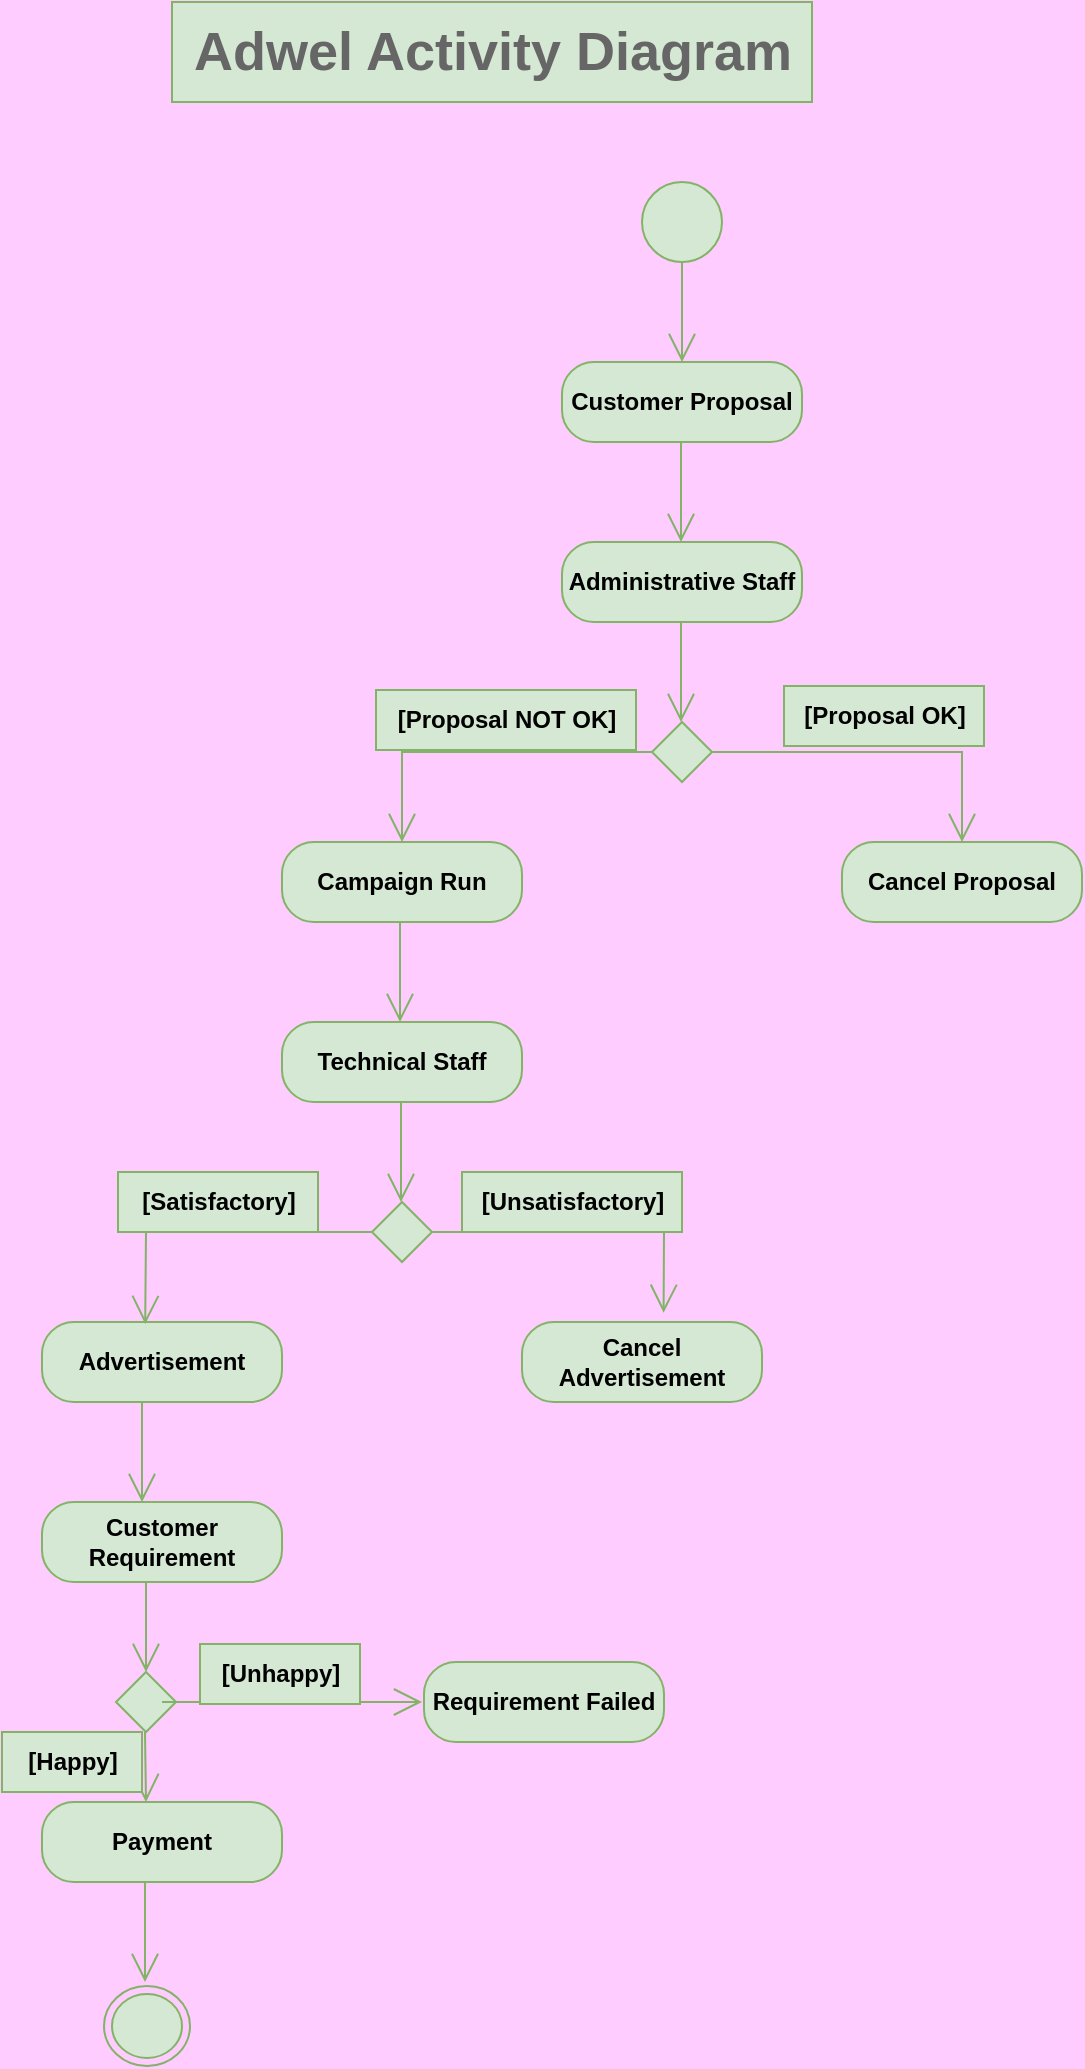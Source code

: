 <mxfile version="20.4.1" type="device"><diagram id="HQSc9ujQ2tiq-npmNfbW" name="Page-1"><mxGraphModel dx="1422" dy="794" grid="1" gridSize="10" guides="1" tooltips="1" connect="1" arrows="1" fold="1" page="1" pageScale="1" pageWidth="850" pageHeight="1100" background="#FFCCFF" math="0" shadow="0"><root><mxCell id="0"/><mxCell id="1" parent="0"/><mxCell id="vAbaeJ3ZK46picZxMhTp-1" value="" style="ellipse;whiteSpace=wrap;html=1;aspect=fixed;fillColor=#d5e8d4;strokeColor=#82b366;" parent="1" vertex="1"><mxGeometry x="500" y="100" width="40" height="40" as="geometry"/></mxCell><mxCell id="vAbaeJ3ZK46picZxMhTp-3" value="Customer Proposal" style="rounded=1;whiteSpace=wrap;html=1;arcSize=40;fillColor=#d5e8d4;strokeColor=#82b366;fontStyle=1;fontSize=12;" parent="1" vertex="1"><mxGeometry x="460" y="190" width="120" height="40" as="geometry"/></mxCell><mxCell id="vAbaeJ3ZK46picZxMhTp-8" value="Administrative Staff" style="rounded=1;whiteSpace=wrap;html=1;arcSize=40;fillColor=#d5e8d4;strokeColor=#82b366;fontStyle=1;fontSize=12;" parent="1" vertex="1"><mxGeometry x="460" y="280" width="120" height="40" as="geometry"/></mxCell><mxCell id="vAbaeJ3ZK46picZxMhTp-9" value="Cancel Proposal" style="rounded=1;whiteSpace=wrap;html=1;arcSize=40;fillColor=#d5e8d4;strokeColor=#82b366;fontStyle=1;fontSize=12;" parent="1" vertex="1"><mxGeometry x="600" y="430" width="120" height="40" as="geometry"/></mxCell><mxCell id="vAbaeJ3ZK46picZxMhTp-10" value="Campaign Run" style="rounded=1;whiteSpace=wrap;html=1;arcSize=40;fillColor=#d5e8d4;strokeColor=#82b366;fontStyle=1;fontSize=12;" parent="1" vertex="1"><mxGeometry x="320" y="430" width="120" height="40" as="geometry"/></mxCell><mxCell id="vAbaeJ3ZK46picZxMhTp-11" value="Technical Staff" style="rounded=1;whiteSpace=wrap;html=1;arcSize=40;fillColor=#d5e8d4;strokeColor=#82b366;fontStyle=1;fontSize=12;" parent="1" vertex="1"><mxGeometry x="320" y="520" width="120" height="40" as="geometry"/></mxCell><mxCell id="vAbaeJ3ZK46picZxMhTp-12" value="Advertisement" style="rounded=1;whiteSpace=wrap;html=1;arcSize=40;fillColor=#d5e8d4;strokeColor=#82b366;fontStyle=1;fontSize=12;" parent="1" vertex="1"><mxGeometry x="200" y="670" width="120" height="40" as="geometry"/></mxCell><mxCell id="vAbaeJ3ZK46picZxMhTp-13" value="" style="rhombus;whiteSpace=wrap;html=1;fillColor=#d5e8d4;strokeColor=#82b366;" parent="1" vertex="1"><mxGeometry x="505" y="370" width="30" height="30" as="geometry"/></mxCell><mxCell id="vAbaeJ3ZK46picZxMhTp-14" value="" style="rhombus;whiteSpace=wrap;html=1;fillColor=#d5e8d4;strokeColor=#82b366;" parent="1" vertex="1"><mxGeometry x="365" y="610" width="30" height="30" as="geometry"/></mxCell><mxCell id="vAbaeJ3ZK46picZxMhTp-15" value="Cancel Advertisement" style="rounded=1;whiteSpace=wrap;html=1;arcSize=40;fillColor=#d5e8d4;strokeColor=#82b366;fontStyle=1;fontSize=12;" parent="1" vertex="1"><mxGeometry x="440" y="670" width="120" height="40" as="geometry"/></mxCell><mxCell id="vAbaeJ3ZK46picZxMhTp-16" value="Customer Requirement" style="rounded=1;whiteSpace=wrap;html=1;arcSize=40;fillColor=#d5e8d4;strokeColor=#82b366;fontStyle=1;fontSize=12;" parent="1" vertex="1"><mxGeometry x="200" y="760" width="120" height="40" as="geometry"/></mxCell><mxCell id="vAbaeJ3ZK46picZxMhTp-17" value="Payment" style="rounded=1;whiteSpace=wrap;html=1;arcSize=40;fillColor=#d5e8d4;strokeColor=#82b366;fontStyle=1;fontSize=12;" parent="1" vertex="1"><mxGeometry x="200" y="910" width="120" height="40" as="geometry"/></mxCell><mxCell id="vAbaeJ3ZK46picZxMhTp-18" value="Requirement Failed" style="rounded=1;whiteSpace=wrap;html=1;arcSize=40;fillColor=#d5e8d4;strokeColor=#82b366;fontStyle=1;fontSize=12;" parent="1" vertex="1"><mxGeometry x="391" y="840" width="120" height="40" as="geometry"/></mxCell><mxCell id="vAbaeJ3ZK46picZxMhTp-20" value="" style="rhombus;whiteSpace=wrap;html=1;fillColor=#d5e8d4;strokeColor=#82b366;" parent="1" vertex="1"><mxGeometry x="237" y="845" width="30" height="30" as="geometry"/></mxCell><mxCell id="vAbaeJ3ZK46picZxMhTp-22" value="" style="endArrow=open;endFill=1;endSize=12;html=1;rounded=0;entryX=0.5;entryY=0;entryDx=0;entryDy=0;labelBackgroundColor=#FCE7CD;strokeColor=#82b366;fillColor=#d5e8d4;" parent="1" target="vAbaeJ3ZK46picZxMhTp-3" edge="1"><mxGeometry width="160" relative="1" as="geometry"><mxPoint x="520" y="140" as="sourcePoint"/><mxPoint x="680" y="140" as="targetPoint"/></mxGeometry></mxCell><mxCell id="vAbaeJ3ZK46picZxMhTp-23" value="" style="endArrow=open;endFill=1;endSize=12;html=1;rounded=0;entryX=0.5;entryY=0;entryDx=0;entryDy=0;labelBackgroundColor=#FCE7CD;strokeColor=#82b366;fillColor=#d5e8d4;" parent="1" edge="1"><mxGeometry width="160" relative="1" as="geometry"><mxPoint x="519.5" y="230" as="sourcePoint"/><mxPoint x="519.5" y="280" as="targetPoint"/></mxGeometry></mxCell><mxCell id="vAbaeJ3ZK46picZxMhTp-24" value="" style="endArrow=open;endFill=1;endSize=12;html=1;rounded=0;entryX=0.5;entryY=0;entryDx=0;entryDy=0;labelBackgroundColor=#FCE7CD;strokeColor=#82b366;fillColor=#d5e8d4;" parent="1" edge="1"><mxGeometry width="160" relative="1" as="geometry"><mxPoint x="519.5" y="320" as="sourcePoint"/><mxPoint x="519.5" y="370" as="targetPoint"/></mxGeometry></mxCell><mxCell id="vAbaeJ3ZK46picZxMhTp-25" value="" style="endArrow=open;endFill=1;endSize=12;html=1;rounded=0;entryX=0.5;entryY=0;entryDx=0;entryDy=0;exitX=1;exitY=0.5;exitDx=0;exitDy=0;labelBackgroundColor=#FCE7CD;strokeColor=#82b366;fillColor=#d5e8d4;" parent="1" source="vAbaeJ3ZK46picZxMhTp-13" target="vAbaeJ3ZK46picZxMhTp-9" edge="1"><mxGeometry width="160" relative="1" as="geometry"><mxPoint x="530" y="385" as="sourcePoint"/><mxPoint x="615" y="420" as="targetPoint"/><Array as="points"><mxPoint x="660" y="385"/></Array></mxGeometry></mxCell><mxCell id="vAbaeJ3ZK46picZxMhTp-26" value="" style="endArrow=open;endFill=1;endSize=12;html=1;rounded=0;exitX=0;exitY=0.5;exitDx=0;exitDy=0;labelBackgroundColor=#FCE7CD;strokeColor=#82b366;fillColor=#d5e8d4;" parent="1" source="vAbaeJ3ZK46picZxMhTp-13" edge="1"><mxGeometry width="160" relative="1" as="geometry"><mxPoint x="500" y="380" as="sourcePoint"/><mxPoint x="380" y="430" as="targetPoint"/><Array as="points"><mxPoint x="380" y="385"/></Array></mxGeometry></mxCell><mxCell id="vAbaeJ3ZK46picZxMhTp-27" value="" style="endArrow=open;endFill=1;endSize=12;html=1;rounded=0;labelBackgroundColor=#FCE7CD;strokeColor=#82b366;fillColor=#d5e8d4;" parent="1" edge="1"><mxGeometry width="160" relative="1" as="geometry"><mxPoint x="379.5" y="560" as="sourcePoint"/><mxPoint x="379.5" y="610" as="targetPoint"/></mxGeometry></mxCell><mxCell id="vAbaeJ3ZK46picZxMhTp-28" value="" style="endArrow=open;endFill=1;endSize=12;html=1;rounded=0;entryX=0.59;entryY=-0.115;entryDx=0;entryDy=0;entryPerimeter=0;exitX=1;exitY=0.5;exitDx=0;exitDy=0;labelBackgroundColor=#FCE7CD;strokeColor=#82b366;fillColor=#d5e8d4;" parent="1" source="vAbaeJ3ZK46picZxMhTp-14" target="vAbaeJ3ZK46picZxMhTp-15" edge="1"><mxGeometry width="160" relative="1" as="geometry"><mxPoint x="400" y="620" as="sourcePoint"/><mxPoint x="490" y="650" as="targetPoint"/><Array as="points"><mxPoint x="511" y="625"/></Array></mxGeometry></mxCell><mxCell id="vAbaeJ3ZK46picZxMhTp-29" value="" style="endArrow=open;endFill=1;endSize=12;html=1;rounded=0;entryX=0.43;entryY=0.025;entryDx=0;entryDy=0;entryPerimeter=0;exitX=0;exitY=0.5;exitDx=0;exitDy=0;labelBackgroundColor=#FCE7CD;strokeColor=#82b366;fillColor=#d5e8d4;" parent="1" source="vAbaeJ3ZK46picZxMhTp-14" target="vAbaeJ3ZK46picZxMhTp-12" edge="1"><mxGeometry width="160" relative="1" as="geometry"><mxPoint x="360" y="620" as="sourcePoint"/><mxPoint x="230" y="670" as="targetPoint"/><Array as="points"><mxPoint x="252" y="625"/></Array></mxGeometry></mxCell><mxCell id="vAbaeJ3ZK46picZxMhTp-30" value="" style="endArrow=open;endFill=1;endSize=12;html=1;rounded=0;labelBackgroundColor=#FCE7CD;strokeColor=#82b366;fillColor=#d5e8d4;" parent="1" edge="1"><mxGeometry width="160" relative="1" as="geometry"><mxPoint x="250" y="710" as="sourcePoint"/><mxPoint x="250" y="760" as="targetPoint"/></mxGeometry></mxCell><mxCell id="vAbaeJ3ZK46picZxMhTp-31" value="" style="endArrow=open;endFill=1;endSize=12;html=1;rounded=0;entryX=0.5;entryY=0;entryDx=0;entryDy=0;labelBackgroundColor=#FCE7CD;strokeColor=#82b366;fillColor=#d5e8d4;" parent="1" target="vAbaeJ3ZK46picZxMhTp-20" edge="1"><mxGeometry width="160" relative="1" as="geometry"><mxPoint x="252" y="810" as="sourcePoint"/><mxPoint x="252" y="840" as="targetPoint"/><Array as="points"><mxPoint x="252" y="800"/></Array></mxGeometry></mxCell><mxCell id="vAbaeJ3ZK46picZxMhTp-32" value="" style="endArrow=open;endFill=1;endSize=12;html=1;rounded=0;labelBackgroundColor=#FCE7CD;strokeColor=#82b366;exitX=0.767;exitY=0.5;exitDx=0;exitDy=0;exitPerimeter=0;fillColor=#d5e8d4;" parent="1" source="vAbaeJ3ZK46picZxMhTp-20" edge="1"><mxGeometry width="160" relative="1" as="geometry"><mxPoint x="270" y="860" as="sourcePoint"/><mxPoint x="390" y="860" as="targetPoint"/></mxGeometry></mxCell><mxCell id="vAbaeJ3ZK46picZxMhTp-34" value="" style="endArrow=open;endFill=1;endSize=12;html=1;rounded=0;labelBackgroundColor=#FCE7CD;strokeColor=#82b366;fillColor=#d5e8d4;" parent="1" edge="1"><mxGeometry width="160" relative="1" as="geometry"><mxPoint x="251.5" y="875" as="sourcePoint"/><mxPoint x="252" y="910" as="targetPoint"/></mxGeometry></mxCell><mxCell id="vAbaeJ3ZK46picZxMhTp-35" value="" style="endArrow=open;endFill=1;endSize=12;html=1;rounded=0;labelBackgroundColor=#FCE7CD;strokeColor=#82b366;fillColor=#d5e8d4;" parent="1" edge="1"><mxGeometry width="160" relative="1" as="geometry"><mxPoint x="251.5" y="950" as="sourcePoint"/><mxPoint x="251.5" y="1000" as="targetPoint"/></mxGeometry></mxCell><mxCell id="vAbaeJ3ZK46picZxMhTp-37" value="" style="ellipse;html=1;shape=endState;fillColor=#d5e8d4;strokeColor=#82b366;" parent="1" vertex="1"><mxGeometry x="231" y="1002" width="43" height="40" as="geometry"/></mxCell><mxCell id="mqB8a9rLFuP5aQT14yFT-1" value="&lt;b&gt;&lt;font color=&quot;#666666&quot; style=&quot;font-size: 27px;&quot;&gt;Adwel Activity Diagram&lt;/font&gt;&lt;/b&gt;" style="text;html=1;align=center;verticalAlign=middle;resizable=0;points=[];autosize=1;strokeColor=#82b366;fillColor=#d5e8d4;fontSize=12;" parent="1" vertex="1"><mxGeometry x="265" y="10" width="320" height="50" as="geometry"/></mxCell><mxCell id="mGkAjUXv3mmHuD1o-F-X-1" value="&lt;font style=&quot;font-size: 12px;&quot;&gt;&lt;b style=&quot;font-size: 12px;&quot;&gt;[Proposal OK]&lt;/b&gt;&lt;/font&gt;" style="text;html=1;align=center;verticalAlign=middle;resizable=0;points=[];autosize=1;strokeColor=#82b366;fillColor=#d5e8d4;fontSize=12;" parent="1" vertex="1"><mxGeometry x="571" y="352" width="100" height="30" as="geometry"/></mxCell><mxCell id="mGkAjUXv3mmHuD1o-F-X-2" value="[Proposal NOT OK]" style="text;html=1;align=center;verticalAlign=middle;resizable=0;points=[];autosize=1;strokeColor=#82b366;fillColor=#d5e8d4;fontSize=12;fontStyle=1" parent="1" vertex="1"><mxGeometry x="367" y="354" width="130" height="30" as="geometry"/></mxCell><mxCell id="mGkAjUXv3mmHuD1o-F-X-3" value="" style="endArrow=open;endFill=1;endSize=12;html=1;rounded=0;entryX=0.5;entryY=0;entryDx=0;entryDy=0;labelBackgroundColor=#FCE7CD;strokeColor=#82b366;fillColor=#d5e8d4;" parent="1" edge="1"><mxGeometry width="160" relative="1" as="geometry"><mxPoint x="379" y="470" as="sourcePoint"/><mxPoint x="379" y="520" as="targetPoint"/></mxGeometry></mxCell><mxCell id="mGkAjUXv3mmHuD1o-F-X-4" value="&lt;font style=&quot;font-size: 12px;&quot;&gt;[Unsatisfactory]&lt;/font&gt;" style="text;html=1;align=center;verticalAlign=middle;resizable=0;points=[];autosize=1;strokeColor=#82b366;fillColor=#d5e8d4;fontSize=12;fontStyle=1" parent="1" vertex="1"><mxGeometry x="410" y="595" width="110" height="30" as="geometry"/></mxCell><mxCell id="mGkAjUXv3mmHuD1o-F-X-5" value="&lt;b&gt;[Satisfactory]&lt;/b&gt;" style="text;html=1;align=center;verticalAlign=middle;resizable=0;points=[];autosize=1;strokeColor=#82b366;fillColor=#d5e8d4;fontSize=12;" parent="1" vertex="1"><mxGeometry x="238" y="595" width="100" height="30" as="geometry"/></mxCell><mxCell id="mGkAjUXv3mmHuD1o-F-X-6" value="&lt;b&gt;[Happy]&lt;/b&gt;" style="text;html=1;align=center;verticalAlign=middle;resizable=0;points=[];autosize=1;strokeColor=#82b366;fillColor=#d5e8d4;fontSize=12;" parent="1" vertex="1"><mxGeometry x="180" y="875" width="70" height="30" as="geometry"/></mxCell><mxCell id="mGkAjUXv3mmHuD1o-F-X-7" value="&lt;b&gt;[Unhappy]&lt;/b&gt;" style="text;html=1;align=center;verticalAlign=middle;resizable=0;points=[];autosize=1;strokeColor=#82b366;fillColor=#d5e8d4;fontSize=12;" parent="1" vertex="1"><mxGeometry x="279" y="831" width="80" height="30" as="geometry"/></mxCell></root></mxGraphModel></diagram></mxfile>